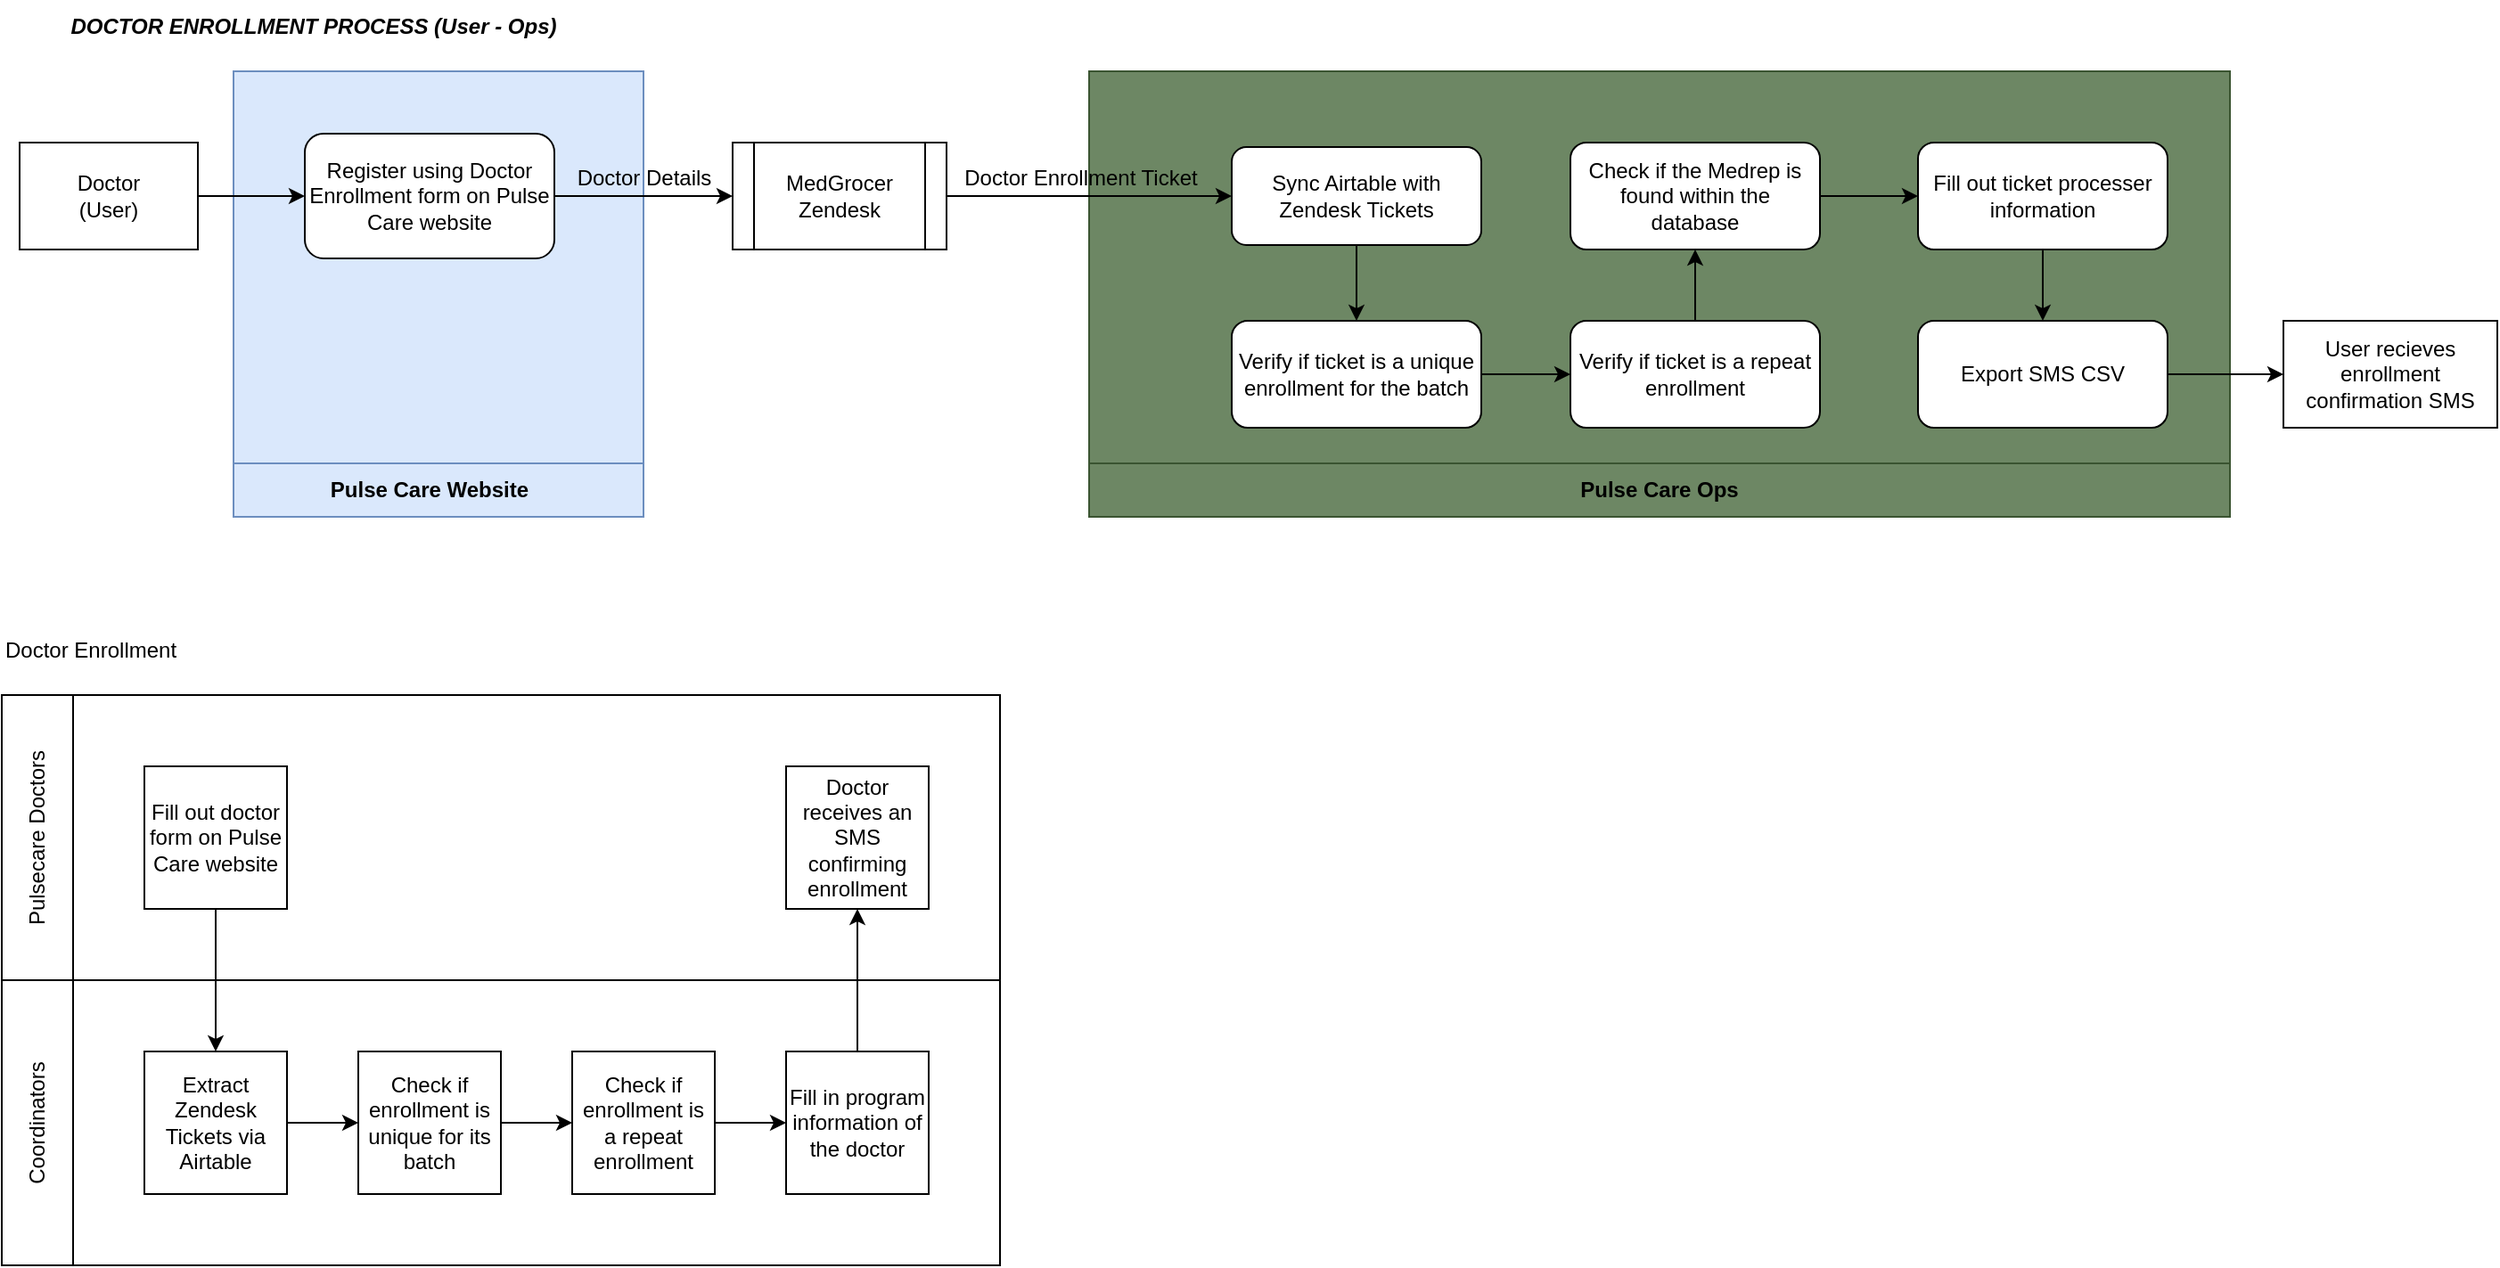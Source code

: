 <mxfile>
    <diagram id="EfMNyRd9SzeZH1FdrlZF" name="Data Flow Diagram">
        <mxGraphModel dx="832" dy="-537" grid="1" gridSize="10" guides="1" tooltips="1" connect="1" arrows="1" fold="1" page="1" pageScale="1" pageWidth="850" pageHeight="1100" math="0" shadow="0">
            <root>
                <mxCell id="0"/>
                <mxCell id="1" parent="0"/>
                <mxCell id="31" value="" style="group" vertex="1" connectable="0" parent="1">
                    <mxGeometry x="60" y="1500" width="560" height="360" as="geometry"/>
                </mxCell>
                <mxCell id="XN4tUsXfqKlf27ARsNfU-2" value="" style="rounded=0;whiteSpace=wrap;html=1;fillColor=none;container=0;" parent="31" vertex="1">
                    <mxGeometry x="40" y="200" width="520" height="160" as="geometry"/>
                </mxCell>
                <mxCell id="XN4tUsXfqKlf27ARsNfU-3" value="" style="rounded=0;whiteSpace=wrap;html=1;fillColor=none;container=0;" parent="31" vertex="1">
                    <mxGeometry x="40" y="40" width="520" height="160" as="geometry"/>
                </mxCell>
                <mxCell id="XN4tUsXfqKlf27ARsNfU-4" value="Pulsecare Doctors" style="rounded=0;whiteSpace=wrap;html=1;fillColor=none;rotation=-90;" parent="31" vertex="1">
                    <mxGeometry x="-60" y="100" width="160" height="40" as="geometry"/>
                </mxCell>
                <mxCell id="XN4tUsXfqKlf27ARsNfU-5" value="Coordinators" style="rounded=0;whiteSpace=wrap;html=1;fillColor=none;rotation=-90;" parent="31" vertex="1">
                    <mxGeometry x="-60" y="260" width="160" height="40" as="geometry"/>
                </mxCell>
                <mxCell id="XN4tUsXfqKlf27ARsNfU-6" value="Doctor Enrollment" style="text;html=1;align=left;verticalAlign=middle;resizable=0;points=[];autosize=1;strokeColor=none;fillColor=none;" parent="31" vertex="1">
                    <mxGeometry width="120" height="30" as="geometry"/>
                </mxCell>
                <mxCell id="XN4tUsXfqKlf27ARsNfU-8" value="Fill out doctor form on Pulse Care website" style="rounded=0;whiteSpace=wrap;html=1;fillColor=none;" parent="31" vertex="1">
                    <mxGeometry x="80" y="80" width="80" height="80" as="geometry"/>
                </mxCell>
                <mxCell id="XN4tUsXfqKlf27ARsNfU-10" value="Extract Zendesk Tickets via Airtable" style="rounded=0;whiteSpace=wrap;html=1;fillColor=none;" parent="31" vertex="1">
                    <mxGeometry x="80" y="240" width="80" height="80" as="geometry"/>
                </mxCell>
                <mxCell id="XN4tUsXfqKlf27ARsNfU-7" style="edgeStyle=none;html=1;exitX=0.5;exitY=1;exitDx=0;exitDy=0;entryX=0.5;entryY=0;entryDx=0;entryDy=0;" parent="31" source="XN4tUsXfqKlf27ARsNfU-8" target="XN4tUsXfqKlf27ARsNfU-10" edge="1">
                    <mxGeometry relative="1" as="geometry"/>
                </mxCell>
                <mxCell id="XN4tUsXfqKlf27ARsNfU-12" value="Check if enrollment is unique for its batch" style="rounded=0;whiteSpace=wrap;html=1;fillColor=none;" parent="31" vertex="1">
                    <mxGeometry x="200" y="240" width="80" height="80" as="geometry"/>
                </mxCell>
                <mxCell id="XN4tUsXfqKlf27ARsNfU-9" style="edgeStyle=none;html=1;entryX=0;entryY=0.5;entryDx=0;entryDy=0;" parent="31" source="XN4tUsXfqKlf27ARsNfU-10" target="XN4tUsXfqKlf27ARsNfU-12" edge="1">
                    <mxGeometry relative="1" as="geometry"/>
                </mxCell>
                <mxCell id="XN4tUsXfqKlf27ARsNfU-14" value="Check if enrollment is a repeat enrollment" style="rounded=0;whiteSpace=wrap;html=1;fillColor=none;" parent="31" vertex="1">
                    <mxGeometry x="320" y="240" width="80" height="80" as="geometry"/>
                </mxCell>
                <mxCell id="XN4tUsXfqKlf27ARsNfU-11" style="edgeStyle=none;html=1;entryX=0;entryY=0.5;entryDx=0;entryDy=0;" parent="31" source="XN4tUsXfqKlf27ARsNfU-12" target="XN4tUsXfqKlf27ARsNfU-14" edge="1">
                    <mxGeometry relative="1" as="geometry"/>
                </mxCell>
                <mxCell id="XN4tUsXfqKlf27ARsNfU-16" value="Fill in program information of the doctor" style="rounded=0;whiteSpace=wrap;html=1;fillColor=none;" parent="31" vertex="1">
                    <mxGeometry x="440" y="240" width="80" height="80" as="geometry"/>
                </mxCell>
                <mxCell id="XN4tUsXfqKlf27ARsNfU-13" style="edgeStyle=none;html=1;entryX=0;entryY=0.5;entryDx=0;entryDy=0;" parent="31" source="XN4tUsXfqKlf27ARsNfU-14" target="XN4tUsXfqKlf27ARsNfU-16" edge="1">
                    <mxGeometry relative="1" as="geometry"/>
                </mxCell>
                <mxCell id="XN4tUsXfqKlf27ARsNfU-17" value="Doctor receives an SMS confirming enrollment" style="rounded=0;whiteSpace=wrap;html=1;fillColor=none;" parent="31" vertex="1">
                    <mxGeometry x="440" y="80" width="80" height="80" as="geometry"/>
                </mxCell>
                <mxCell id="XN4tUsXfqKlf27ARsNfU-15" style="edgeStyle=none;html=1;entryX=0.5;entryY=1;entryDx=0;entryDy=0;" parent="31" source="XN4tUsXfqKlf27ARsNfU-16" target="XN4tUsXfqKlf27ARsNfU-17" edge="1">
                    <mxGeometry relative="1" as="geometry"/>
                </mxCell>
                <mxCell id="32" value="" style="group" vertex="1" connectable="0" parent="1">
                    <mxGeometry x="70" y="1190" width="1390" height="250" as="geometry"/>
                </mxCell>
                <mxCell id="26" value="" style="rounded=0;whiteSpace=wrap;html=1;fillColor=#6d8764;strokeColor=#3A5431;fontColor=#ffffff;" vertex="1" parent="32">
                    <mxGeometry x="600" width="640" height="250" as="geometry"/>
                </mxCell>
                <mxCell id="25" value="" style="rounded=0;whiteSpace=wrap;html=1;fillColor=#dae8fc;strokeColor=#6c8ebf;" vertex="1" parent="32">
                    <mxGeometry x="120" width="230" height="250" as="geometry"/>
                </mxCell>
                <mxCell id="2" value="Doctor&lt;br&gt;(User)" style="rounded=0;whiteSpace=wrap;html=1;" vertex="1" parent="32">
                    <mxGeometry y="40" width="100" height="60" as="geometry"/>
                </mxCell>
                <mxCell id="3" value="Register using Doctor Enrollment form on Pulse Care website" style="rounded=1;whiteSpace=wrap;html=1;" vertex="1" parent="32">
                    <mxGeometry x="160" y="35" width="140" height="70" as="geometry"/>
                </mxCell>
                <mxCell id="13" style="edgeStyle=none;html=1;exitX=1;exitY=0.5;exitDx=0;exitDy=0;entryX=0;entryY=0.5;entryDx=0;entryDy=0;" edge="1" parent="32" source="2" target="3">
                    <mxGeometry relative="1" as="geometry"/>
                </mxCell>
                <mxCell id="4" value="MedGrocer Zendesk" style="shape=process;whiteSpace=wrap;html=1;backgroundOutline=1;" vertex="1" parent="32">
                    <mxGeometry x="400" y="40" width="120" height="60" as="geometry"/>
                </mxCell>
                <mxCell id="14" style="edgeStyle=none;html=1;exitX=1;exitY=0.5;exitDx=0;exitDy=0;entryX=0;entryY=0.5;entryDx=0;entryDy=0;" edge="1" parent="32" source="3" target="4">
                    <mxGeometry relative="1" as="geometry"/>
                </mxCell>
                <mxCell id="5" value="Sync Airtable with Zendesk Tickets" style="rounded=1;whiteSpace=wrap;html=1;" vertex="1" parent="32">
                    <mxGeometry x="680" y="42.5" width="140" height="55" as="geometry"/>
                </mxCell>
                <mxCell id="16" style="edgeStyle=none;html=1;exitX=1;exitY=0.5;exitDx=0;exitDy=0;" edge="1" parent="32" source="4" target="5">
                    <mxGeometry relative="1" as="geometry"/>
                </mxCell>
                <mxCell id="6" value="Verify if ticket is a unique enrollment for the batch" style="rounded=1;whiteSpace=wrap;html=1;" vertex="1" parent="32">
                    <mxGeometry x="680" y="140" width="140" height="60" as="geometry"/>
                </mxCell>
                <mxCell id="18" style="edgeStyle=none;html=1;exitX=0.5;exitY=1;exitDx=0;exitDy=0;entryX=0.5;entryY=0;entryDx=0;entryDy=0;" edge="1" parent="32" source="5" target="6">
                    <mxGeometry relative="1" as="geometry"/>
                </mxCell>
                <mxCell id="7" value="Verify if ticket is a repeat enrollment" style="rounded=1;whiteSpace=wrap;html=1;" vertex="1" parent="32">
                    <mxGeometry x="870" y="140" width="140" height="60" as="geometry"/>
                </mxCell>
                <mxCell id="19" style="edgeStyle=none;html=1;entryX=0;entryY=0.5;entryDx=0;entryDy=0;" edge="1" parent="32" source="6" target="7">
                    <mxGeometry relative="1" as="geometry"/>
                </mxCell>
                <mxCell id="8" value="Check if the Medrep is found within the &lt;br&gt;database" style="rounded=1;whiteSpace=wrap;html=1;" vertex="1" parent="32">
                    <mxGeometry x="870" y="40" width="140" height="60" as="geometry"/>
                </mxCell>
                <mxCell id="20" style="edgeStyle=none;html=1;" edge="1" parent="32" source="7" target="8">
                    <mxGeometry relative="1" as="geometry"/>
                </mxCell>
                <mxCell id="9" value="Fill out ticket processer information" style="rounded=1;whiteSpace=wrap;html=1;" vertex="1" parent="32">
                    <mxGeometry x="1065" y="40" width="140" height="60" as="geometry"/>
                </mxCell>
                <mxCell id="22" style="edgeStyle=none;html=1;exitX=1;exitY=0.5;exitDx=0;exitDy=0;entryX=0;entryY=0.5;entryDx=0;entryDy=0;" edge="1" parent="32" source="8" target="9">
                    <mxGeometry relative="1" as="geometry"/>
                </mxCell>
                <mxCell id="10" value="Export SMS CSV" style="rounded=1;whiteSpace=wrap;html=1;" vertex="1" parent="32">
                    <mxGeometry x="1065" y="140" width="140" height="60" as="geometry"/>
                </mxCell>
                <mxCell id="23" style="edgeStyle=none;html=1;exitX=0.5;exitY=1;exitDx=0;exitDy=0;entryX=0.5;entryY=0;entryDx=0;entryDy=0;" edge="1" parent="32" source="9" target="10">
                    <mxGeometry relative="1" as="geometry"/>
                </mxCell>
                <mxCell id="12" value="User recieves enrollment confirmation SMS" style="rounded=0;whiteSpace=wrap;html=1;" vertex="1" parent="32">
                    <mxGeometry x="1270" y="140" width="120" height="60" as="geometry"/>
                </mxCell>
                <mxCell id="24" style="edgeStyle=none;html=1;exitX=1;exitY=0.5;exitDx=0;exitDy=0;" edge="1" parent="32" source="10" target="12">
                    <mxGeometry relative="1" as="geometry"/>
                </mxCell>
                <mxCell id="15" value="Doctor Details" style="text;html=1;align=center;verticalAlign=middle;resizable=0;points=[];autosize=1;strokeColor=none;fillColor=none;" vertex="1" parent="32">
                    <mxGeometry x="300" y="45" width="100" height="30" as="geometry"/>
                </mxCell>
                <mxCell id="17" value="Doctor Enrollment Ticket" style="text;html=1;align=center;verticalAlign=middle;resizable=0;points=[];autosize=1;strokeColor=none;fillColor=none;" vertex="1" parent="32">
                    <mxGeometry x="520" y="45" width="150" height="30" as="geometry"/>
                </mxCell>
                <mxCell id="27" value="" style="rounded=0;whiteSpace=wrap;html=1;fillColor=#dae8fc;strokeColor=#6c8ebf;" vertex="1" parent="32">
                    <mxGeometry x="120" y="220" width="230" height="30" as="geometry"/>
                </mxCell>
                <mxCell id="28" value="" style="rounded=0;whiteSpace=wrap;html=1;fillColor=#6d8764;strokeColor=#3A5431;fontColor=#ffffff;" vertex="1" parent="32">
                    <mxGeometry x="600" y="220" width="640" height="30" as="geometry"/>
                </mxCell>
                <mxCell id="29" value="&lt;b&gt;Pulse Care Website&lt;/b&gt;" style="text;html=1;strokeColor=none;fillColor=none;align=center;verticalAlign=middle;whiteSpace=wrap;rounded=0;" vertex="1" parent="32">
                    <mxGeometry x="170" y="220" width="120" height="30" as="geometry"/>
                </mxCell>
                <mxCell id="30" value="&lt;b&gt;Pulse Care Ops&lt;/b&gt;" style="text;html=1;strokeColor=none;fillColor=none;align=center;verticalAlign=middle;whiteSpace=wrap;rounded=0;" vertex="1" parent="32">
                    <mxGeometry x="860" y="220" width="120" height="30" as="geometry"/>
                </mxCell>
                <mxCell id="33" value="DOCTOR ENROLLMENT PROCESS (User - Ops)" style="text;html=1;strokeColor=none;fillColor=none;align=center;verticalAlign=middle;whiteSpace=wrap;rounded=0;fontStyle=3" vertex="1" parent="1">
                    <mxGeometry x="70" y="1150" width="330" height="30" as="geometry"/>
                </mxCell>
            </root>
        </mxGraphModel>
    </diagram>
    <diagram id="_n3IeCFyNDn9dW_4W9J1" name="Decision Tree">
        <mxGraphModel dx="829" dy="797" grid="1" gridSize="10" guides="1" tooltips="1" connect="1" arrows="1" fold="1" page="1" pageScale="1" pageWidth="850" pageHeight="1100" math="0" shadow="0">
            <root>
                <mxCell id="0"/>
                <mxCell id="1" parent="0"/>
                <mxCell id="bS405oz1NsdDDz8Hhmy0-1" value="Doctor Enrollment" style="text;html=1;align=left;verticalAlign=middle;resizable=0;points=[];autosize=1;strokeColor=none;fillColor=none;" parent="1" vertex="1">
                    <mxGeometry x="80" y="80" width="120" height="30" as="geometry"/>
                </mxCell>
                <mxCell id="bS405oz1NsdDDz8Hhmy0-2" style="edgeStyle=none;html=1;exitX=0.5;exitY=1;exitDx=0;exitDy=0;entryX=0.5;entryY=0;entryDx=0;entryDy=0;" parent="1" source="bS405oz1NsdDDz8Hhmy0-5" target="bS405oz1NsdDDz8Hhmy0-6" edge="1">
                    <mxGeometry relative="1" as="geometry">
                        <Array as="points">
                            <mxPoint x="260" y="220"/>
                            <mxPoint x="180" y="220"/>
                        </Array>
                    </mxGeometry>
                </mxCell>
                <mxCell id="bS405oz1NsdDDz8Hhmy0-3" value="No" style="edgeLabel;html=1;align=center;verticalAlign=middle;resizable=0;points=[];" parent="bS405oz1NsdDDz8Hhmy0-2" vertex="1" connectable="0">
                    <mxGeometry x="-0.456" relative="1" as="geometry">
                        <mxPoint as="offset"/>
                    </mxGeometry>
                </mxCell>
                <mxCell id="bS405oz1NsdDDz8Hhmy0-4" value="Yes" style="edgeStyle=none;html=1;exitX=0.5;exitY=1;exitDx=0;exitDy=0;entryX=0.5;entryY=0;entryDx=0;entryDy=0;" parent="1" source="bS405oz1NsdDDz8Hhmy0-5" target="bS405oz1NsdDDz8Hhmy0-11" edge="1">
                    <mxGeometry relative="1" as="geometry">
                        <Array as="points">
                            <mxPoint x="260" y="220"/>
                            <mxPoint x="340" y="220"/>
                        </Array>
                    </mxGeometry>
                </mxCell>
                <mxCell id="bS405oz1NsdDDz8Hhmy0-5" value="&lt;font style=&quot;font-size: 12px;&quot;&gt;Unique enrollment for the batch?&lt;br&gt;&lt;/font&gt;" style="rounded=0;whiteSpace=wrap;html=1;fillColor=none;" parent="1" vertex="1">
                    <mxGeometry x="200" y="140" width="120" height="60" as="geometry"/>
                </mxCell>
                <mxCell id="bS405oz1NsdDDz8Hhmy0-6" value="&lt;font style=&quot;font-size: 12px;&quot;&gt;Doctor repeat enrollment SMS&lt;br&gt;&lt;/font&gt;" style="rounded=0;whiteSpace=wrap;html=1;fillColor=none;" parent="1" vertex="1">
                    <mxGeometry x="120" y="340" width="120" height="60" as="geometry"/>
                </mxCell>
                <mxCell id="bS405oz1NsdDDz8Hhmy0-7" style="edgeStyle=none;html=1;exitX=0.5;exitY=1;exitDx=0;exitDy=0;entryX=0.5;entryY=0;entryDx=0;entryDy=0;" parent="1" source="bS405oz1NsdDDz8Hhmy0-11" target="bS405oz1NsdDDz8Hhmy0-12" edge="1">
                    <mxGeometry relative="1" as="geometry">
                        <Array as="points">
                            <mxPoint x="340" y="320"/>
                            <mxPoint x="420" y="320"/>
                        </Array>
                    </mxGeometry>
                </mxCell>
                <mxCell id="bS405oz1NsdDDz8Hhmy0-8" value="Yes" style="edgeLabel;html=1;align=center;verticalAlign=middle;resizable=0;points=[];" parent="bS405oz1NsdDDz8Hhmy0-7" vertex="1" connectable="0">
                    <mxGeometry x="0.009" relative="1" as="geometry">
                        <mxPoint as="offset"/>
                    </mxGeometry>
                </mxCell>
                <mxCell id="bS405oz1NsdDDz8Hhmy0-9" style="edgeStyle=none;html=1;exitX=0.5;exitY=1;exitDx=0;exitDy=0;entryX=0.5;entryY=0;entryDx=0;entryDy=0;" parent="1" source="bS405oz1NsdDDz8Hhmy0-11" target="bS405oz1NsdDDz8Hhmy0-6" edge="1">
                    <mxGeometry relative="1" as="geometry">
                        <Array as="points">
                            <mxPoint x="340" y="320"/>
                            <mxPoint x="180" y="320"/>
                        </Array>
                    </mxGeometry>
                </mxCell>
                <mxCell id="bS405oz1NsdDDz8Hhmy0-10" value="No" style="edgeLabel;html=1;align=center;verticalAlign=middle;resizable=0;points=[];" parent="bS405oz1NsdDDz8Hhmy0-9" vertex="1" connectable="0">
                    <mxGeometry x="-0.207" relative="1" as="geometry">
                        <mxPoint x="19" as="offset"/>
                    </mxGeometry>
                </mxCell>
                <mxCell id="bS405oz1NsdDDz8Hhmy0-11" value="&lt;font style=&quot;font-size: 12px;&quot;&gt;Repeat Enrollment?&lt;br&gt;&lt;/font&gt;" style="rounded=0;whiteSpace=wrap;html=1;fillColor=none;" parent="1" vertex="1">
                    <mxGeometry x="280" y="240" width="120" height="60" as="geometry"/>
                </mxCell>
                <mxCell id="bS405oz1NsdDDz8Hhmy0-12" value="&lt;font style=&quot;font-size: 12px;&quot;&gt;Doctor Enrollment Approval SMS&lt;br&gt;&lt;/font&gt;" style="rounded=0;whiteSpace=wrap;html=1;fillColor=none;" parent="1" vertex="1">
                    <mxGeometry x="360" y="340" width="120" height="60" as="geometry"/>
                </mxCell>
            </root>
        </mxGraphModel>
    </diagram>
</mxfile>